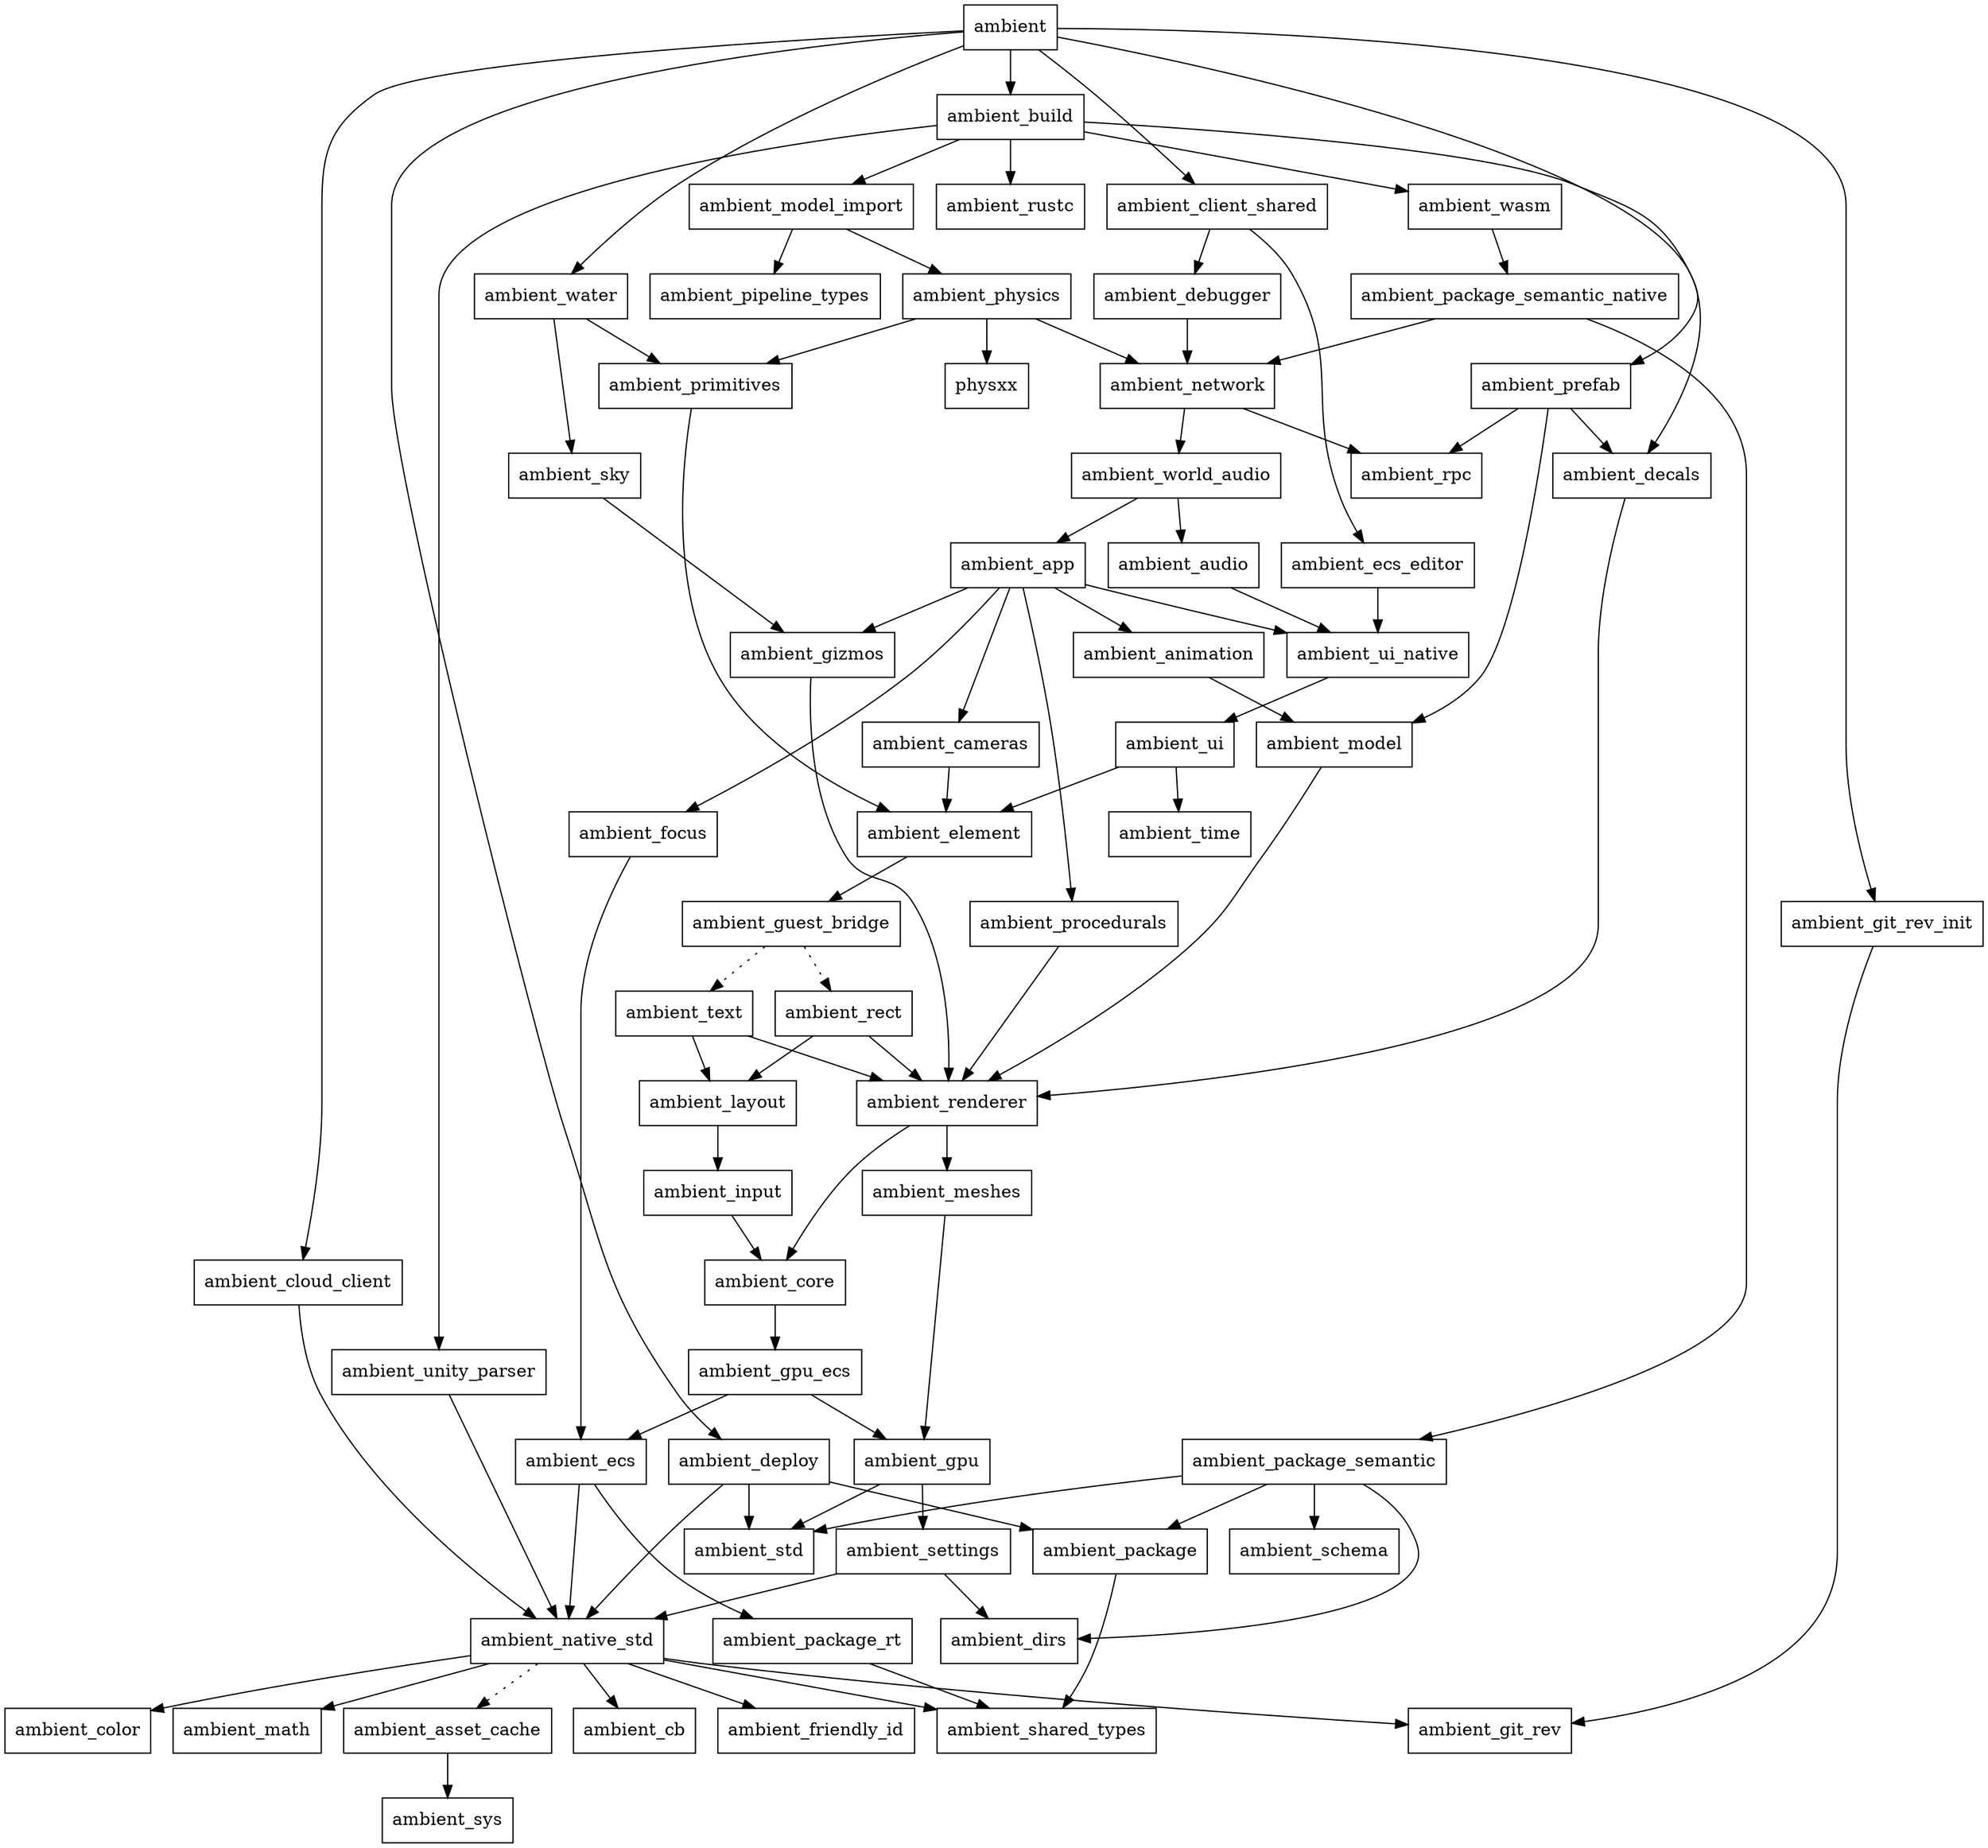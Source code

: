 digraph {
    0 [ label = "ambient" shape = box]
    1 [ label = "ambient_animation" shape = box]
    2 [ label = "ambient_app" shape = box]
    3 [ label = "ambient_audio" shape = box]
    4 [ label = "ambient_build" shape = box]
    5 [ label = "ambient_cameras" shape = box]
    6 [ label = "ambient_client_shared" shape = box]
    7 [ label = "ambient_cloud_client" shape = box]
    8 [ label = "ambient_core" shape = box]
    9 [ label = "ambient_debugger" shape = box]
    10 [ label = "ambient_decals" shape = box]
    11 [ label = "ambient_deploy" shape = box]
    12 [ label = "ambient_ecs" shape = box]
    13 [ label = "ambient_element" shape = box]
    14 [ label = "ambient_git_rev_init" shape = box]
    15 [ label = "ambient_gizmos" shape = box]
    16 [ label = "ambient_model_import" shape = box]
    17 [ label = "ambient_native_std" shape = box]
    18 [ label = "ambient_network" shape = box]
    19 [ label = "ambient_package" shape = box]
    20 [ label = "ambient_package_semantic" shape = box]
    21 [ label = "ambient_package_semantic_native" shape = box]
    22 [ label = "ambient_physics" shape = box]
    23 [ label = "ambient_prefab" shape = box]
    24 [ label = "ambient_primitives" shape = box]
    25 [ label = "ambient_rpc" shape = box]
    26 [ label = "ambient_settings" shape = box]
    27 [ label = "ambient_shared_types" shape = box]
    28 [ label = "ambient_sky" shape = box]
    29 [ label = "ambient_std" shape = box]
    30 [ label = "ambient_sys" shape = box]
    31 [ label = "ambient_ui_native" shape = box]
    32 [ label = "ambient_water" shape = box]
    33 [ label = "ambient_world_audio" shape = box]
    34 [ label = "ambient_model" shape = box]
    35 [ label = "ambient_focus" shape = box]
    36 [ label = "ambient_gpu" shape = box]
    37 [ label = "ambient_gpu_ecs" shape = box]
    38 [ label = "ambient_input" shape = box]
    39 [ label = "ambient_procedurals" shape = box]
    40 [ label = "ambient_renderer" shape = box]
    41 [ label = "ambient_asset_cache" shape = box]
    42 [ label = "ambient_pipeline_types" shape = box]
    43 [ label = "ambient_rustc" shape = box]
    44 [ label = "ambient_unity_parser" shape = box]
    45 [ label = "ambient_wasm" shape = box]
    46 [ label = "ambient_ecs_editor" shape = box]
    47 [ label = "ambient_layout" shape = box]
    48 [ label = "ambient_meshes" shape = box]
    49 [ label = "ambient_package_rt" shape = box]
    50 [ label = "ambient_cb" shape = box]
    51 [ label = "ambient_friendly_id" shape = box]
    52 [ label = "ambient_guest_bridge" shape = box]
    53 [ label = "ambient_git_rev" shape = box]
    54 [ label = "physxx" shape = box]
    55 [ label = "ambient_color" shape = box]
    56 [ label = "ambient_math" shape = box]
    57 [ label = "ambient_dirs" shape = box]
    58 [ label = "ambient_schema" shape = box]
    59 [ label = "ambient_rect" shape = box]
    60 [ label = "ambient_text" shape = box]
    61 [ label = "ambient_ui" shape = box]
    62 [ label = "ambient_time" shape = box]
    0 -> 4 [ ]
    0 -> 6 [ ]
    0 -> 7 [ ]
    0 -> 11 [ ]
    0 -> 14 [ ]
    0 -> 23 [ ]
    0 -> 32 [ ]
    1 -> 34 [ ]
    2 -> 1 [ ]
    2 -> 5 [ ]
    2 -> 35 [ ]
    2 -> 15 [ ]
    2 -> 39 [ ]
    2 -> 31 [ ]
    3 -> 31 [ ]
    4 -> 10 [ ]
    4 -> 16 [ ]
    4 -> 43 [ ]
    4 -> 44 [ ]
    4 -> 45 [ ]
    5 -> 13 [ ]
    6 -> 9 [ ]
    6 -> 46 [ ]
    7 -> 17 [ ]
    8 -> 37 [ ]
    9 -> 18 [ ]
    10 -> 40 [ ]
    11 -> 17 [ ]
    11 -> 19 [ ]
    11 -> 29 [ ]
    12 -> 17 [ ]
    12 -> 49 [ ]
    13 -> 52 [ ]
    14 -> 53 [ ]
    15 -> 40 [ ]
    16 -> 22 [ ]
    16 -> 42 [ ]
    17 -> 41 [ style = dotted]
    17 -> 50 [ ]
    17 -> 55 [ ]
    17 -> 51 [ ]
    17 -> 53 [ ]
    17 -> 56 [ ]
    17 -> 27 [ ]
    18 -> 25 [ ]
    18 -> 33 [ ]
    19 -> 27 [ ]
    20 -> 57 [ ]
    20 -> 19 [ ]
    20 -> 58 [ ]
    20 -> 29 [ ]
    21 -> 18 [ ]
    21 -> 20 [ ]
    22 -> 18 [ ]
    22 -> 24 [ ]
    22 -> 54 [ ]
    23 -> 10 [ ]
    23 -> 34 [ ]
    23 -> 25 [ ]
    24 -> 13 [ ]
    26 -> 57 [ ]
    26 -> 17 [ ]
    28 -> 15 [ ]
    31 -> 61 [ ]
    32 -> 24 [ ]
    32 -> 28 [ ]
    33 -> 2 [ ]
    33 -> 3 [ ]
    34 -> 40 [ ]
    35 -> 12 [ ]
    36 -> 26 [ ]
    36 -> 29 [ ]
    37 -> 12 [ ]
    37 -> 36 [ ]
    38 -> 8 [ ]
    39 -> 40 [ ]
    40 -> 8 [ ]
    40 -> 48 [ ]
    41 -> 30 [ ]
    44 -> 17 [ ]
    45 -> 21 [ ]
    46 -> 31 [ ]
    47 -> 38 [ ]
    48 -> 36 [ ]
    49 -> 27 [ ]
    52 -> 59 [ style = dotted]
    52 -> 60 [ style = dotted]
    59 -> 47 [ ]
    59 -> 40 [ ]
    60 -> 47 [ ]
    60 -> 40 [ ]
    61 -> 13 [ ]
    61 -> 62 [ ]
}

